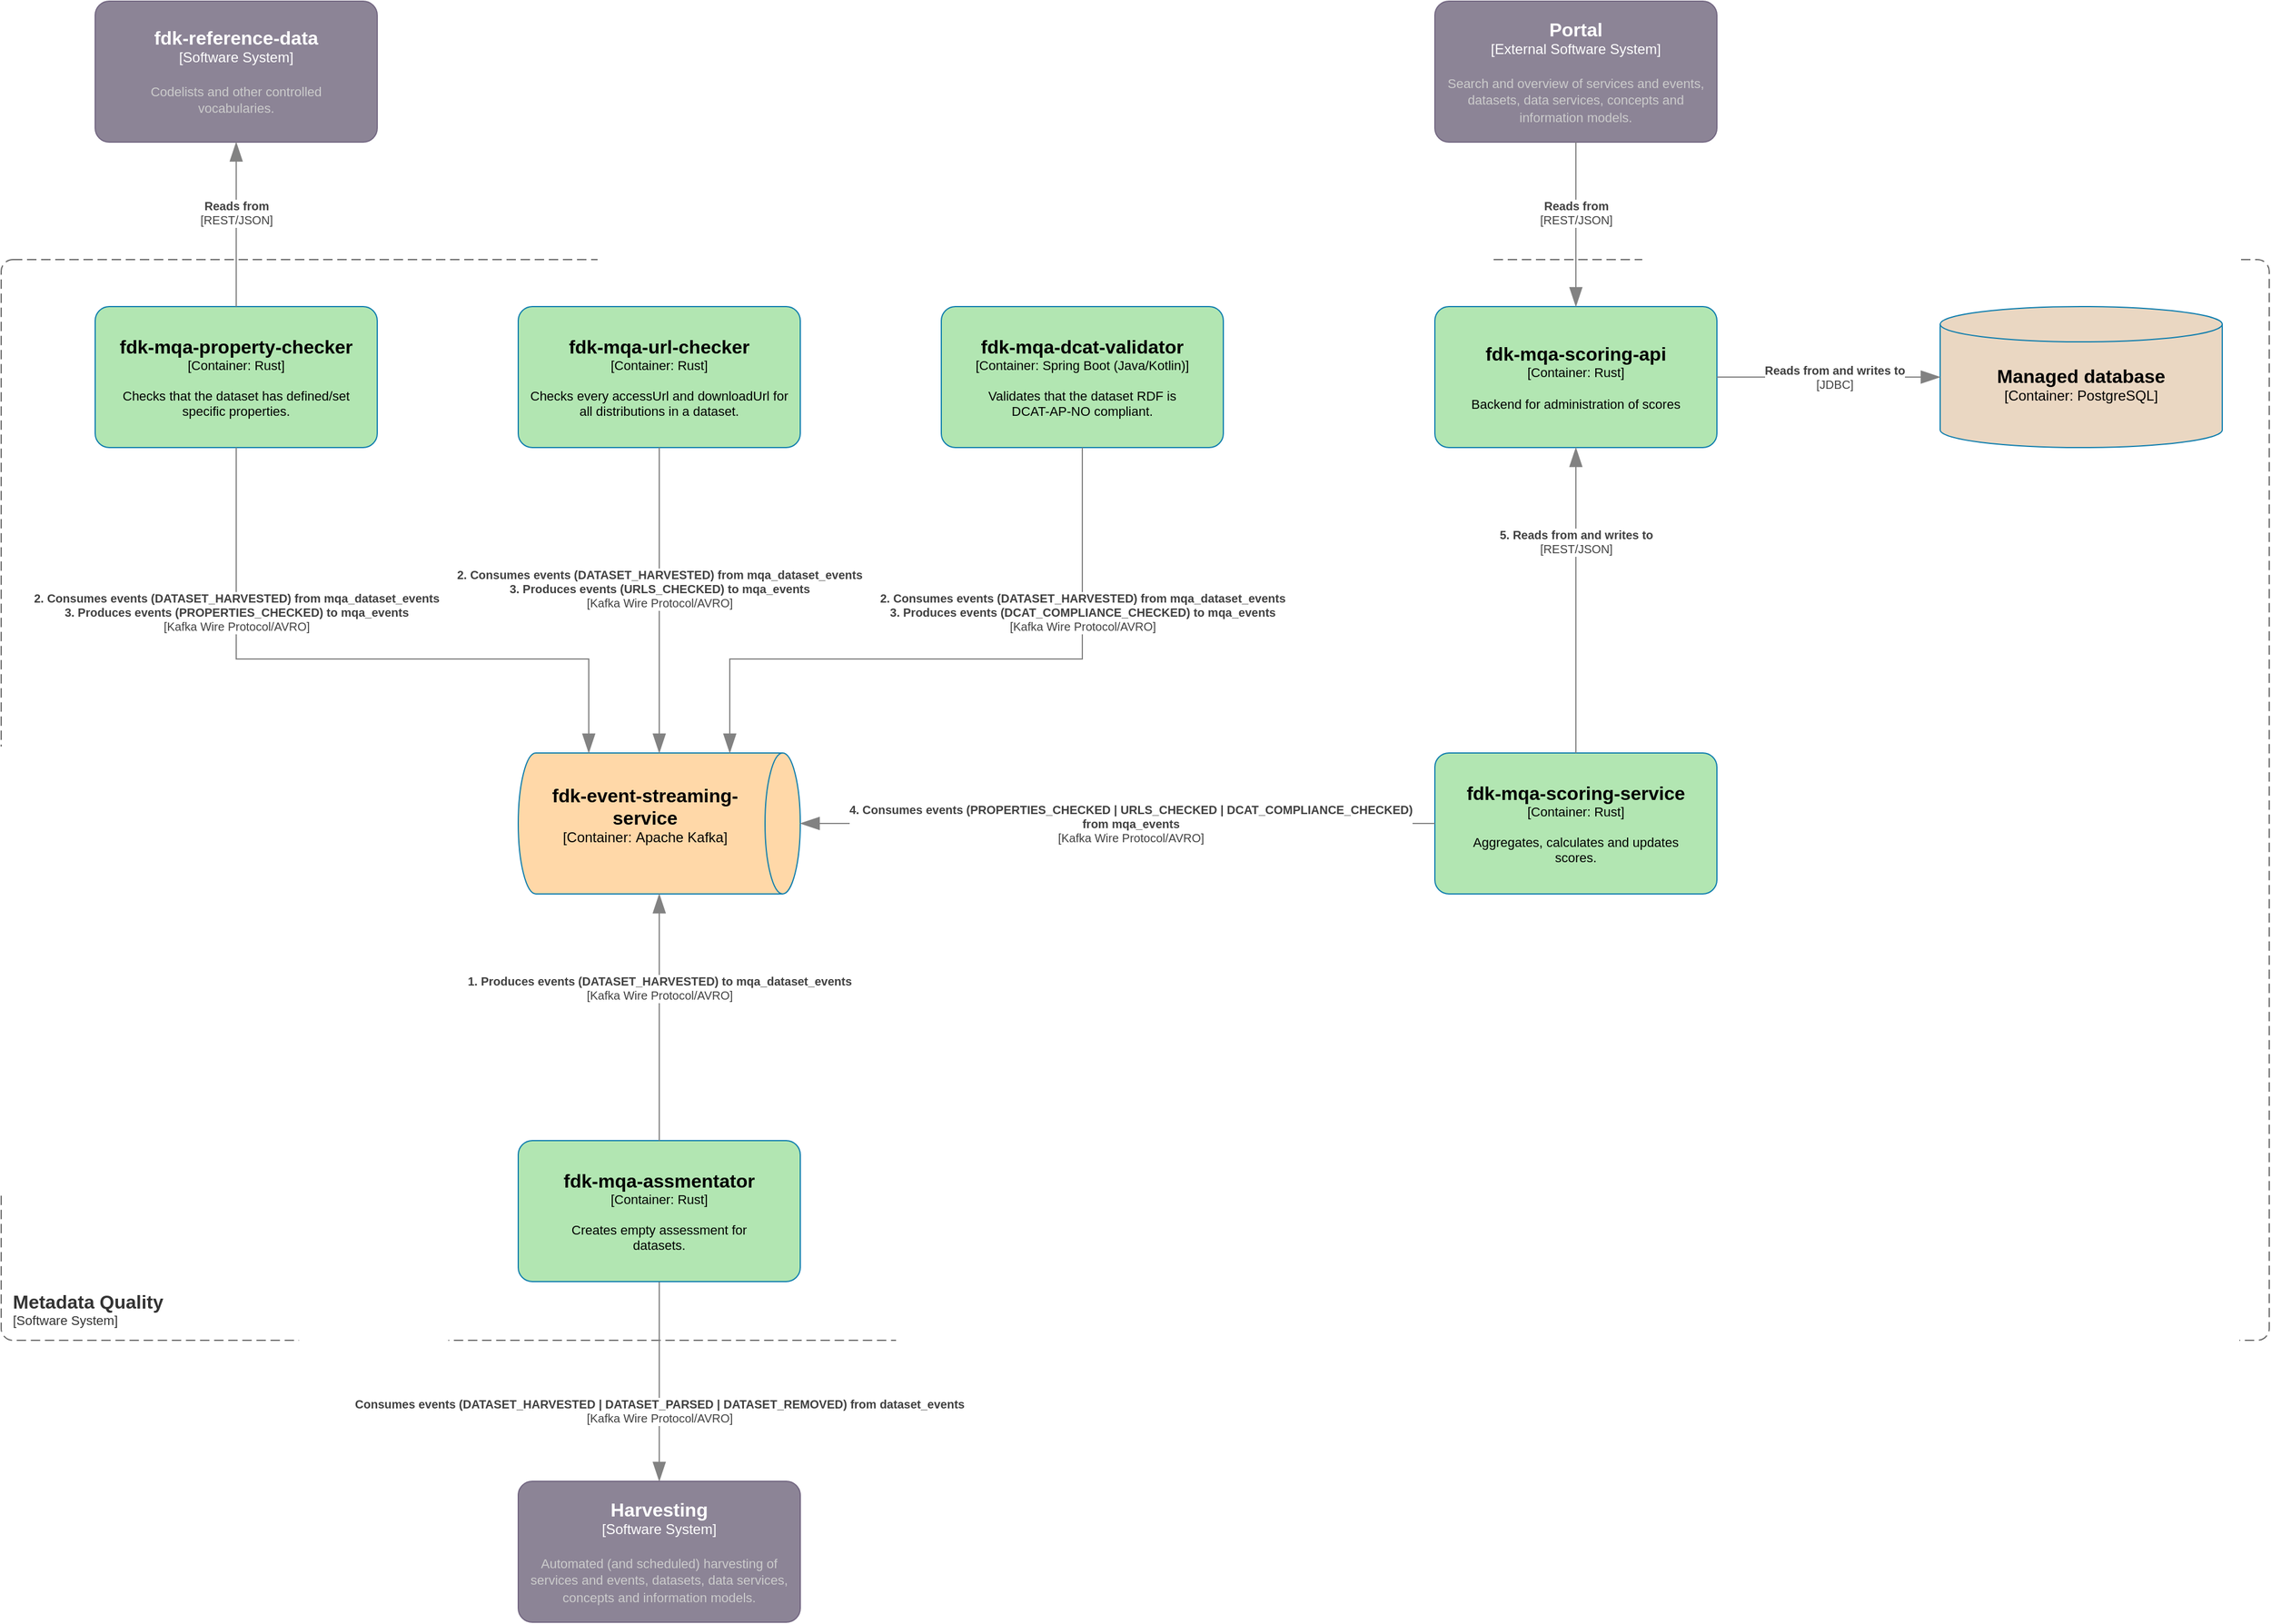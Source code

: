 <mxfile version="25.0.2">
  <diagram name="Page-1" id="CHSYY_IPw7a2U_cXjG4j">
    <mxGraphModel dx="1247" dy="3496" grid="1" gridSize="10" guides="1" tooltips="1" connect="1" arrows="1" fold="1" page="1" pageScale="1" pageWidth="827" pageHeight="1169" math="0" shadow="0">
      <root>
        <mxCell id="0" />
        <mxCell id="1" parent="0" />
        <object placeholders="1" c4Name="Metadata Quality" c4Type="SystemScopeBoundary" c4Application="Software System" label="&lt;font style=&quot;font-size: 16px&quot;&gt;&lt;b&gt;&lt;div style=&quot;text-align: left&quot;&gt;%c4Name%&lt;/div&gt;&lt;/b&gt;&lt;/font&gt;&lt;div style=&quot;text-align: left&quot;&gt;[%c4Application%]&lt;/div&gt;" id="zUsKD4K7rriTjfUqck5X-15">
          <mxCell style="rounded=1;fontSize=11;whiteSpace=wrap;html=1;dashed=1;arcSize=20;fillColor=none;strokeColor=#666666;fontColor=#333333;labelBackgroundColor=none;align=left;verticalAlign=bottom;labelBorderColor=none;spacingTop=0;spacing=10;dashPattern=8 4;metaEdit=1;rotatable=0;perimeter=rectanglePerimeter;noLabel=0;labelPadding=0;allowArrows=0;connectable=0;expand=0;recursiveResize=0;editable=1;pointerEvents=0;absoluteArcSize=1;points=[[0.25,0,0],[0.5,0,0],[0.75,0,0],[1,0.25,0],[1,0.5,0],[1,0.75,0],[0.75,1,0],[0.5,1,0],[0.25,1,0],[0,0.75,0],[0,0.5,0],[0,0.25,0]];" parent="1" vertex="1">
            <mxGeometry x="1100" y="-1760" width="1930" height="920" as="geometry" />
          </mxCell>
        </object>
        <object placeholders="1" c4Type="Relationship" c4Technology="Kafka Wire Protocol/AVRO" c4Description="Consumes events (DATASET_HARVESTED | DATASET_PARSED | DATASET_REMOVED) from dataset_events" label="&lt;div style=&quot;text-align: left&quot;&gt;&lt;div style=&quot;text-align: center&quot;&gt;&lt;b&gt;%c4Description%&lt;/b&gt;&lt;/div&gt;&lt;div style=&quot;text-align: center&quot;&gt;[%c4Technology%]&lt;/div&gt;&lt;/div&gt;" id="XxImVjkveBySnBUIPTH4-18">
          <mxCell style="endArrow=blockThin;html=1;fontSize=10;fontColor=#404040;strokeWidth=1;endFill=1;strokeColor=#828282;elbow=vertical;metaEdit=1;endSize=14;startSize=14;jumpStyle=arc;jumpSize=16;rounded=0;edgeStyle=orthogonalEdgeStyle;exitX=0.5;exitY=1;exitDx=0;exitDy=0;exitPerimeter=0;entryX=0.5;entryY=0;entryDx=0;entryDy=0;entryPerimeter=0;" parent="1" source="p7JK2u9Tp6FGzR-S2-2a-5" target="sZRFwcGclXvXQx350i3U-1" edge="1">
            <mxGeometry x="0.294" width="240" relative="1" as="geometry">
              <mxPoint x="2170" y="-1430" as="sourcePoint" />
              <mxPoint x="1720" y="-630" as="targetPoint" />
              <mxPoint as="offset" />
              <Array as="points">
                <mxPoint x="1660" y="-810" />
                <mxPoint x="1660" y="-810" />
              </Array>
            </mxGeometry>
          </mxCell>
        </object>
        <object placeholders="1" c4Name="Managed database" c4Type="Container" c4Technology="PostgreSQL" c4Description="" label="&lt;font style=&quot;font-size: 16px&quot;&gt;&lt;b&gt;%c4Name%&lt;/b&gt;&lt;/font&gt;&lt;div&gt;[%c4Type%:&amp;nbsp;%c4Technology%]&lt;/div&gt;&lt;br&gt;&lt;div&gt;&lt;font style=&quot;font-size: 11px&quot;&gt;&lt;font&gt;%c4Description%&lt;/font&gt;&lt;/font&gt;&lt;/div&gt;" id="p7JK2u9Tp6FGzR-S2-2a-3">
          <mxCell style="shape=cylinder3;size=15;whiteSpace=wrap;html=1;boundedLbl=1;rounded=0;labelBackgroundColor=none;fillColor=#EAD7C2;fontSize=12;fontColor=#000000;align=center;strokeColor=#0E7DAD;metaEdit=1;points=[[0.5,0,0],[1,0.25,0],[1,0.5,0],[1,0.75,0],[0.5,1,0],[0,0.75,0],[0,0.5,0],[0,0.25,0]];resizable=0;" parent="1" vertex="1">
            <mxGeometry x="2750" y="-1720" width="240" height="120" as="geometry" />
          </mxCell>
        </object>
        <object placeholders="1" c4Name="fdk-mqa-assmentator" c4Type="Container" c4Technology="Rust" c4Description="Creates empty assessment for &#xa;datasets." label="&lt;font style=&quot;font-size: 16px&quot;&gt;&lt;b&gt;%c4Name%&lt;/b&gt;&lt;/font&gt;&lt;div&gt;[%c4Type%: %c4Technology%]&lt;/div&gt;&lt;br&gt;&lt;div&gt;&lt;font style=&quot;font-size: 11px&quot;&gt;&lt;font&gt;%c4Description%&lt;/font&gt;&lt;/font&gt;&lt;/div&gt;" link="https://github.com/Informasjonsforvaltning/fdk-mqa-assmentator" id="p7JK2u9Tp6FGzR-S2-2a-5">
          <mxCell style="rounded=1;whiteSpace=wrap;html=1;fontSize=11;labelBackgroundColor=none;fillColor=#B2E6B2;fontColor=#000000;align=center;arcSize=10;strokeColor=#0E7DAD;metaEdit=1;resizable=0;points=[[0.25,0,0],[0.5,0,0],[0.75,0,0],[1,0.25,0],[1,0.5,0],[1,0.75,0],[0.75,1,0],[0.5,1,0],[0.25,1,0],[0,0.75,0],[0,0.5,0],[0,0.25,0]];" parent="1" vertex="1">
            <mxGeometry x="1540" y="-1010" width="240" height="120" as="geometry" />
          </mxCell>
        </object>
        <object placeholders="1" c4Name="Harvesting" c4Type="Software System" c4Description="Automated (and scheduled) harvesting of &#xa;services and events, datasets, data services,&#xa;concepts and information models." label="&lt;font style=&quot;font-size: 16px&quot;&gt;&lt;b&gt;%c4Name%&lt;/b&gt;&lt;/font&gt;&lt;div&gt;[%c4Type%]&lt;/div&gt;&lt;br&gt;&lt;div&gt;&lt;font style=&quot;font-size: 11px&quot;&gt;&lt;font color=&quot;#cccccc&quot;&gt;%c4Description%&lt;/font&gt;&lt;/div&gt;" id="sZRFwcGclXvXQx350i3U-1">
          <mxCell style="rounded=1;whiteSpace=wrap;html=1;labelBackgroundColor=none;fillColor=#8C8496;fontColor=#ffffff;align=center;arcSize=10;strokeColor=#736782;metaEdit=1;resizable=0;points=[[0.25,0,0],[0.5,0,0],[0.75,0,0],[1,0.25,0],[1,0.5,0],[1,0.75,0],[0.75,1,0],[0.5,1,0],[0.25,1,0],[0,0.75,0],[0,0.5,0],[0,0.25,0]];" parent="1" vertex="1">
            <mxGeometry x="1540" y="-720" width="240" height="120" as="geometry" />
          </mxCell>
        </object>
        <object placeholders="1" c4Name="Portal" c4Type="External Software System" c4Description="Search and overview of services and events,&#xa;datasets, data services, concepts and &#xa;information models." label="&lt;font style=&quot;font-size: 16px&quot;&gt;&lt;b&gt;%c4Name%&lt;/b&gt;&lt;/font&gt;&lt;div&gt;[%c4Type%]&lt;/div&gt;&lt;br&gt;&lt;div&gt;&lt;font style=&quot;font-size: 11px&quot;&gt;&lt;font color=&quot;#cccccc&quot;&gt;%c4Description%&lt;/font&gt;&lt;/div&gt;" id="0VbI7XDt74ToBY21drkK-1">
          <mxCell style="rounded=1;whiteSpace=wrap;html=1;labelBackgroundColor=none;fillColor=#8C8496;fontColor=#ffffff;align=center;arcSize=10;strokeColor=#736782;metaEdit=1;resizable=0;points=[[0.25,0,0],[0.5,0,0],[0.75,0,0],[1,0.25,0],[1,0.5,0],[1,0.75,0],[0.75,1,0],[0.5,1,0],[0.25,1,0],[0,0.75,0],[0,0.5,0],[0,0.25,0]];" parent="1" vertex="1">
            <mxGeometry x="2320" y="-1980" width="240" height="120" as="geometry" />
          </mxCell>
        </object>
        <object placeholders="1" c4Name="fdk-event-streaming-service" c4Type="Container" c4Technology="Apache Kafka" c4Description="" label="&lt;font style=&quot;font-size: 16px&quot;&gt;&lt;b&gt;%c4Name%&lt;/b&gt;&lt;/font&gt;&lt;div&gt;[%c4Type%:&amp;nbsp;%c4Technology%]&lt;/div&gt;&lt;br&gt;&lt;div&gt;&lt;font style=&quot;font-size: 11px&quot;&gt;&lt;font&gt;%c4Description%&lt;/font&gt;&lt;/font&gt;&lt;/div&gt;" link="https://github.com/Informasjonsforvaltning/fdk-event-streaming-service" id="0VbI7XDt74ToBY21drkK-2">
          <mxCell style="shape=cylinder3;size=15;direction=south;whiteSpace=wrap;html=1;boundedLbl=1;rounded=0;labelBackgroundColor=none;fillColor=#FFD8A8;fontSize=12;fontColor=#000000;align=center;strokeColor=#0E7DAD;metaEdit=1;points=[[0.5,0,0],[1,0.25,0],[1,0.5,0],[1,0.75,0],[0.5,1,0],[0,0.75,0],[0,0.5,0],[0,0.25,0]];resizable=0;" parent="1" vertex="1">
            <mxGeometry x="1540" y="-1340" width="240" height="120" as="geometry" />
          </mxCell>
        </object>
        <object placeholders="1" c4Type="Relationship" c4Technology="Kafka Wire Protocol/AVRO" c4Description="1. Produces events (DATASET_HARVESTED) to mqa_dataset_events" label="&lt;div style=&quot;text-align: left&quot;&gt;&lt;div style=&quot;text-align: center&quot;&gt;&lt;b&gt;%c4Description%&lt;/b&gt;&lt;/div&gt;&lt;div style=&quot;text-align: center&quot;&gt;[%c4Technology%]&lt;/div&gt;&lt;/div&gt;" id="0VbI7XDt74ToBY21drkK-3">
          <mxCell style="endArrow=blockThin;html=1;fontSize=10;fontColor=#404040;strokeWidth=1;endFill=1;strokeColor=#828282;elbow=vertical;metaEdit=1;endSize=14;startSize=14;jumpStyle=arc;jumpSize=16;rounded=0;edgeStyle=orthogonalEdgeStyle;exitX=0.5;exitY=0;exitDx=0;exitDy=0;exitPerimeter=0;entryX=1;entryY=0.5;entryDx=0;entryDy=0;entryPerimeter=0;" parent="1" source="p7JK2u9Tp6FGzR-S2-2a-5" target="0VbI7XDt74ToBY21drkK-2" edge="1">
            <mxGeometry x="0.238" width="240" relative="1" as="geometry">
              <mxPoint x="1670" y="-880" as="sourcePoint" />
              <mxPoint x="1670" y="-634" as="targetPoint" />
              <mxPoint as="offset" />
              <Array as="points">
                <mxPoint x="1660" y="-1120" />
                <mxPoint x="1660" y="-1120" />
              </Array>
            </mxGeometry>
          </mxCell>
        </object>
        <object placeholders="1" c4Name="fdk-mqa-property-checker" c4Type="Container" c4Technology="Rust" c4Description="Checks that the dataset has defined/set &#xa;specific properties." label="&lt;font style=&quot;font-size: 16px&quot;&gt;&lt;b&gt;%c4Name%&lt;/b&gt;&lt;/font&gt;&lt;div&gt;[%c4Type%: %c4Technology%]&lt;/div&gt;&lt;br&gt;&lt;div&gt;&lt;font style=&quot;font-size: 11px&quot;&gt;&lt;font&gt;%c4Description%&lt;/font&gt;&lt;/font&gt;&lt;/div&gt;" link="https://github.com/Informasjonsforvaltning/fdk-mqa-property-checker" id="0VbI7XDt74ToBY21drkK-4">
          <mxCell style="rounded=1;whiteSpace=wrap;html=1;fontSize=11;labelBackgroundColor=none;fillColor=#B2E6B2;fontColor=#000000;align=center;arcSize=10;strokeColor=#0E7DAD;metaEdit=1;resizable=0;points=[[0.25,0,0],[0.5,0,0],[0.75,0,0],[1,0.25,0],[1,0.5,0],[1,0.75,0],[0.75,1,0],[0.5,1,0],[0.25,1,0],[0,0.75,0],[0,0.5,0],[0,0.25,0]];" parent="1" vertex="1">
            <mxGeometry x="1180" y="-1720" width="240" height="120" as="geometry" />
          </mxCell>
        </object>
        <object placeholders="1" c4Name="fdk-mqa-url-checker" c4Type="Container" c4Technology="Rust" c4Description="Checks every accessUrl and downloadUrl for &#xa;all distributions in a dataset." label="&lt;font style=&quot;font-size: 16px&quot;&gt;&lt;b&gt;%c4Name%&lt;/b&gt;&lt;/font&gt;&lt;div&gt;[%c4Type%: %c4Technology%]&lt;/div&gt;&lt;br&gt;&lt;div&gt;&lt;font style=&quot;font-size: 11px&quot;&gt;&lt;font&gt;%c4Description%&lt;/font&gt;&lt;/font&gt;&lt;/div&gt;" link="https://github.com/Informasjonsforvaltning/fdk-mqa-url-checker" id="0VbI7XDt74ToBY21drkK-5">
          <mxCell style="rounded=1;whiteSpace=wrap;html=1;fontSize=11;labelBackgroundColor=none;fillColor=#B2E6B2;fontColor=#000000;align=center;arcSize=10;strokeColor=#0E7DAD;metaEdit=1;resizable=0;points=[[0.25,0,0],[0.5,0,0],[0.75,0,0],[1,0.25,0],[1,0.5,0],[1,0.75,0],[0.75,1,0],[0.5,1,0],[0.25,1,0],[0,0.75,0],[0,0.5,0],[0,0.25,0]];" parent="1" vertex="1">
            <mxGeometry x="1540" y="-1720" width="240" height="120" as="geometry" />
          </mxCell>
        </object>
        <object placeholders="1" c4Name="fdk-mqa-dcat-validator" c4Type="Container" c4Technology="Spring Boot (Java/Kotlin)" c4Description="Validates that the dataset RDF is &#xa;DCAT-AP-NO compliant." label="&lt;font style=&quot;font-size: 16px&quot;&gt;&lt;b&gt;%c4Name%&lt;/b&gt;&lt;/font&gt;&lt;div&gt;[%c4Type%: %c4Technology%]&lt;/div&gt;&lt;br&gt;&lt;div&gt;&lt;font style=&quot;font-size: 11px&quot;&gt;&lt;font&gt;%c4Description%&lt;/font&gt;&lt;/font&gt;&lt;/div&gt;" link="https://github.com/Informasjonsforvaltning/fdk-mqa-dcat-validator" id="0VbI7XDt74ToBY21drkK-6">
          <mxCell style="rounded=1;whiteSpace=wrap;html=1;fontSize=11;labelBackgroundColor=none;fillColor=#B2E6B2;fontColor=#000000;align=center;arcSize=10;strokeColor=#0E7DAD;metaEdit=1;resizable=0;points=[[0.25,0,0],[0.5,0,0],[0.75,0,0],[1,0.25,0],[1,0.5,0],[1,0.75,0],[0.75,1,0],[0.5,1,0],[0.25,1,0],[0,0.75,0],[0,0.5,0],[0,0.25,0]];" parent="1" vertex="1">
            <mxGeometry x="1900" y="-1720" width="240" height="120" as="geometry" />
          </mxCell>
        </object>
        <object placeholders="1" c4Type="Relationship" c4Technology="Kafka Wire Protocol/AVRO" c4Description="2. Consumes events (DATASET_HARVESTED) from mqa_dataset_events&#xa;3. Produces events (URLS_CHECKED) to mqa_events" label="&lt;div style=&quot;text-align: left&quot;&gt;&lt;div style=&quot;text-align: center&quot;&gt;&lt;b&gt;%c4Description%&lt;/b&gt;&lt;/div&gt;&lt;div style=&quot;text-align: center&quot;&gt;[%c4Technology%]&lt;/div&gt;&lt;/div&gt;" id="0VbI7XDt74ToBY21drkK-7">
          <mxCell style="endArrow=blockThin;html=1;fontSize=10;fontColor=#404040;strokeWidth=1;endFill=1;strokeColor=#828282;elbow=vertical;metaEdit=1;endSize=14;startSize=14;jumpStyle=arc;jumpSize=16;rounded=0;edgeStyle=orthogonalEdgeStyle;exitX=0.5;exitY=1;exitDx=0;exitDy=0;exitPerimeter=0;entryX=0;entryY=0.5;entryDx=0;entryDy=0;entryPerimeter=0;" parent="1" source="0VbI7XDt74ToBY21drkK-5" target="0VbI7XDt74ToBY21drkK-2" edge="1">
            <mxGeometry x="-0.077" width="240" relative="1" as="geometry">
              <mxPoint x="1420" y="-1350" as="sourcePoint" />
              <mxPoint x="1420" y="-1104" as="targetPoint" />
              <mxPoint as="offset" />
              <Array as="points">
                <mxPoint x="1660" y="-1460" />
                <mxPoint x="1660" y="-1460" />
              </Array>
            </mxGeometry>
          </mxCell>
        </object>
        <object placeholders="1" c4Type="Relationship" c4Technology="Kafka Wire Protocol/AVRO" c4Description="2. Consumes events (DATASET_HARVESTED) from mqa_dataset_events&#xa;3. Produces events (PROPERTIES_CHECKED) to mqa_events" label="&lt;div style=&quot;text-align: left&quot;&gt;&lt;div style=&quot;text-align: center&quot;&gt;&lt;b&gt;%c4Description%&lt;/b&gt;&lt;/div&gt;&lt;div style=&quot;text-align: center&quot;&gt;[%c4Technology%]&lt;/div&gt;&lt;/div&gt;" id="0VbI7XDt74ToBY21drkK-10">
          <mxCell style="endArrow=blockThin;html=1;fontSize=10;fontColor=#404040;strokeWidth=1;endFill=1;strokeColor=#828282;elbow=vertical;metaEdit=1;endSize=14;startSize=14;jumpStyle=arc;jumpSize=16;rounded=0;edgeStyle=orthogonalEdgeStyle;exitX=0.5;exitY=1;exitDx=0;exitDy=0;exitPerimeter=0;entryX=0;entryY=0.75;entryDx=0;entryDy=0;entryPerimeter=0;" parent="1" source="0VbI7XDt74ToBY21drkK-4" target="0VbI7XDt74ToBY21drkK-2" edge="1">
            <mxGeometry x="-0.5" width="240" relative="1" as="geometry">
              <mxPoint x="1670" y="-1550" as="sourcePoint" />
              <mxPoint x="1670" y="-1330" as="targetPoint" />
              <mxPoint as="offset" />
              <Array as="points">
                <mxPoint x="1300" y="-1420" />
                <mxPoint x="1600" y="-1420" />
              </Array>
            </mxGeometry>
          </mxCell>
        </object>
        <object placeholders="1" c4Type="Relationship" c4Technology="Kafka Wire Protocol/AVRO" c4Description="2. Consumes events (DATASET_HARVESTED) from mqa_dataset_events&#xa;3. Produces events (DCAT_COMPLIANCE_CHECKED) to mqa_events" label="&lt;div style=&quot;text-align: left&quot;&gt;&lt;div style=&quot;text-align: center&quot;&gt;&lt;b&gt;%c4Description%&lt;/b&gt;&lt;/div&gt;&lt;div style=&quot;text-align: center&quot;&gt;[%c4Technology%]&lt;/div&gt;&lt;/div&gt;" id="0VbI7XDt74ToBY21drkK-11">
          <mxCell style="endArrow=blockThin;html=1;fontSize=10;fontColor=#404040;strokeWidth=1;endFill=1;strokeColor=#828282;elbow=vertical;metaEdit=1;endSize=14;startSize=14;jumpStyle=arc;jumpSize=16;rounded=0;edgeStyle=orthogonalEdgeStyle;exitX=0.5;exitY=1;exitDx=0;exitDy=0;exitPerimeter=0;entryX=0;entryY=0.25;entryDx=0;entryDy=0;entryPerimeter=0;" parent="1" source="0VbI7XDt74ToBY21drkK-6" target="0VbI7XDt74ToBY21drkK-2" edge="1">
            <mxGeometry x="-0.5" width="240" relative="1" as="geometry">
              <mxPoint x="1670" y="-1550" as="sourcePoint" />
              <mxPoint x="1670" y="-1330" as="targetPoint" />
              <mxPoint as="offset" />
              <Array as="points">
                <mxPoint x="2020" y="-1420" />
                <mxPoint x="1720" y="-1420" />
              </Array>
            </mxGeometry>
          </mxCell>
        </object>
        <object placeholders="1" c4Name="fdk-mqa-scoring-service" c4Type="Container" c4Technology="Rust" c4Description="Aggregates, calculates and updates&#xa;scores." label="&lt;font style=&quot;font-size: 16px&quot;&gt;&lt;b&gt;%c4Name%&lt;/b&gt;&lt;/font&gt;&lt;div&gt;[%c4Type%: %c4Technology%]&lt;/div&gt;&lt;br&gt;&lt;div&gt;&lt;font style=&quot;font-size: 11px&quot;&gt;&lt;font&gt;%c4Description%&lt;/font&gt;&lt;/font&gt;&lt;/div&gt;" link="https://github.com/Informasjonsforvaltning/fdk-mqa-scoring-service" id="0VbI7XDt74ToBY21drkK-12">
          <mxCell style="rounded=1;whiteSpace=wrap;html=1;fontSize=11;labelBackgroundColor=none;fillColor=#B2E6B2;fontColor=#000000;align=center;arcSize=10;strokeColor=#0E7DAD;metaEdit=1;resizable=0;points=[[0.25,0,0],[0.5,0,0],[0.75,0,0],[1,0.25,0],[1,0.5,0],[1,0.75,0],[0.75,1,0],[0.5,1,0],[0.25,1,0],[0,0.75,0],[0,0.5,0],[0,0.25,0]];" parent="1" vertex="1">
            <mxGeometry x="2320" y="-1340" width="240" height="120" as="geometry" />
          </mxCell>
        </object>
        <object placeholders="1" c4Type="Relationship" c4Technology="Kafka Wire Protocol/AVRO" c4Description="4. Consumes events (PROPERTIES_CHECKED | URLS_CHECKED | DCAT_COMPLIANCE_CHECKED)&#xa;from mqa_events" label="&lt;div style=&quot;text-align: left&quot;&gt;&lt;div style=&quot;text-align: center&quot;&gt;&lt;b&gt;%c4Description%&lt;/b&gt;&lt;/div&gt;&lt;div style=&quot;text-align: center&quot;&gt;[%c4Technology%]&lt;/div&gt;&lt;/div&gt;" id="0VbI7XDt74ToBY21drkK-13">
          <mxCell style="endArrow=blockThin;html=1;fontSize=10;fontColor=#404040;strokeWidth=1;endFill=1;strokeColor=#828282;elbow=vertical;metaEdit=1;endSize=14;startSize=14;jumpStyle=arc;jumpSize=16;rounded=0;edgeStyle=orthogonalEdgeStyle;exitX=0;exitY=0.5;exitDx=0;exitDy=0;exitPerimeter=0;entryX=0.5;entryY=0;entryDx=0;entryDy=0;entryPerimeter=0;" parent="1" source="0VbI7XDt74ToBY21drkK-12" target="0VbI7XDt74ToBY21drkK-2" edge="1">
            <mxGeometry x="-0.038" width="240" relative="1" as="geometry">
              <mxPoint x="2030" y="-1550" as="sourcePoint" />
              <mxPoint x="1790" y="-1270" as="targetPoint" />
              <mxPoint as="offset" />
              <Array as="points">
                <mxPoint x="2210" y="-1280" />
                <mxPoint x="2210" y="-1280" />
              </Array>
            </mxGeometry>
          </mxCell>
        </object>
        <object placeholders="1" c4Name="fdk-mqa-scoring-api" c4Type="Container" c4Technology="Rust" c4Description="Backend for administration of scores" label="&lt;font style=&quot;font-size: 16px&quot;&gt;&lt;b&gt;%c4Name%&lt;/b&gt;&lt;/font&gt;&lt;div&gt;[%c4Type%: %c4Technology%]&lt;/div&gt;&lt;br&gt;&lt;div&gt;&lt;font style=&quot;font-size: 11px&quot;&gt;&lt;font&gt;%c4Description%&lt;/font&gt;&lt;/font&gt;&lt;/div&gt;" link="https://github.com/Informasjonsforvaltning/fdk-mqa-scoring-api" id="0VbI7XDt74ToBY21drkK-14">
          <mxCell style="rounded=1;whiteSpace=wrap;html=1;fontSize=11;labelBackgroundColor=none;fillColor=#B2E6B2;fontColor=#000000;align=center;arcSize=10;strokeColor=#0E7DAD;metaEdit=1;resizable=0;points=[[0.25,0,0],[0.5,0,0],[0.75,0,0],[1,0.25,0],[1,0.5,0],[1,0.75,0],[0.75,1,0],[0.5,1,0],[0.25,1,0],[0,0.75,0],[0,0.5,0],[0,0.25,0]];" parent="1" vertex="1">
            <mxGeometry x="2320" y="-1720" width="240" height="120" as="geometry" />
          </mxCell>
        </object>
        <object placeholders="1" c4Type="Relationship" c4Technology="REST/JSON" c4Description="5. Reads from and writes to" label="&lt;div style=&quot;text-align: left&quot;&gt;&lt;div style=&quot;text-align: center&quot;&gt;&lt;b&gt;%c4Description%&lt;/b&gt;&lt;/div&gt;&lt;div style=&quot;text-align: center&quot;&gt;[%c4Technology%]&lt;/div&gt;&lt;/div&gt;" id="0VbI7XDt74ToBY21drkK-15">
          <mxCell style="endArrow=blockThin;html=1;fontSize=10;fontColor=#404040;strokeWidth=1;endFill=1;strokeColor=#828282;elbow=vertical;metaEdit=1;endSize=14;startSize=14;jumpStyle=arc;jumpSize=16;rounded=0;edgeStyle=orthogonalEdgeStyle;exitX=0.5;exitY=0;exitDx=0;exitDy=0;exitPerimeter=0;entryX=0.5;entryY=1;entryDx=0;entryDy=0;entryPerimeter=0;" parent="1" source="0VbI7XDt74ToBY21drkK-12" target="0VbI7XDt74ToBY21drkK-14" edge="1">
            <mxGeometry x="0.385" width="240" relative="1" as="geometry">
              <mxPoint x="2320" y="-1680" as="sourcePoint" />
              <mxPoint x="2560" y="-1680" as="targetPoint" />
              <mxPoint as="offset" />
            </mxGeometry>
          </mxCell>
        </object>
        <object placeholders="1" c4Type="Relationship" c4Technology="REST/JSON" c4Description="Reads from" label="&lt;div style=&quot;text-align: left&quot;&gt;&lt;div style=&quot;text-align: center&quot;&gt;&lt;b&gt;%c4Description%&lt;/b&gt;&lt;/div&gt;&lt;div style=&quot;text-align: center&quot;&gt;[%c4Technology%]&lt;/div&gt;&lt;/div&gt;" id="0VbI7XDt74ToBY21drkK-16">
          <mxCell style="endArrow=blockThin;html=1;fontSize=10;fontColor=#404040;strokeWidth=1;endFill=1;strokeColor=#828282;elbow=vertical;metaEdit=1;endSize=14;startSize=14;jumpStyle=arc;jumpSize=16;rounded=0;edgeStyle=orthogonalEdgeStyle;exitX=0.5;exitY=1;exitDx=0;exitDy=0;exitPerimeter=0;entryX=0.5;entryY=0;entryDx=0;entryDy=0;entryPerimeter=0;" parent="1" source="0VbI7XDt74ToBY21drkK-1" target="0VbI7XDt74ToBY21drkK-14" edge="1">
            <mxGeometry x="-0.143" width="240" relative="1" as="geometry">
              <mxPoint x="2420" y="-1520" as="sourcePoint" />
              <mxPoint x="2420" y="-1743" as="targetPoint" />
              <mxPoint as="offset" />
            </mxGeometry>
          </mxCell>
        </object>
        <object placeholders="1" c4Type="Relationship" c4Technology="JDBC" c4Description="Reads from and writes to" label="&lt;div style=&quot;text-align: left&quot;&gt;&lt;div style=&quot;text-align: center&quot;&gt;&lt;b&gt;%c4Description%&lt;/b&gt;&lt;/div&gt;&lt;div style=&quot;text-align: center&quot;&gt;[%c4Technology%]&lt;/div&gt;&lt;/div&gt;" id="0VbI7XDt74ToBY21drkK-17">
          <mxCell style="endArrow=blockThin;html=1;fontSize=10;fontColor=#404040;strokeWidth=1;endFill=1;strokeColor=#828282;elbow=vertical;metaEdit=1;endSize=14;startSize=14;jumpStyle=arc;jumpSize=16;rounded=0;edgeStyle=orthogonalEdgeStyle;exitX=1;exitY=0.5;exitDx=0;exitDy=0;exitPerimeter=0;entryX=0;entryY=0.5;entryDx=0;entryDy=0;entryPerimeter=0;" parent="1" source="0VbI7XDt74ToBY21drkK-14" target="p7JK2u9Tp6FGzR-S2-2a-3" edge="1">
            <mxGeometry x="0.053" width="240" relative="1" as="geometry">
              <mxPoint x="2250" y="-1660" as="sourcePoint" />
              <mxPoint x="2790" y="-1500" as="targetPoint" />
              <Array as="points">
                <mxPoint x="2730" y="-1660" />
                <mxPoint x="2730" y="-1660" />
              </Array>
              <mxPoint as="offset" />
            </mxGeometry>
          </mxCell>
        </object>
        <object placeholders="1" c4Name="fdk-reference-data" c4Type="Software System" c4Description="Codelists and other controlled&#xa;vocabularies." label="&lt;font style=&quot;font-size: 16px&quot;&gt;&lt;b&gt;%c4Name%&lt;/b&gt;&lt;/font&gt;&lt;div&gt;[%c4Type%]&lt;/div&gt;&lt;br&gt;&lt;div&gt;&lt;font style=&quot;font-size: 11px&quot;&gt;&lt;font color=&quot;#cccccc&quot;&gt;%c4Description%&lt;/font&gt;&lt;/div&gt;" link="https://github.com/Informasjonsforvaltning/fdk-reference-data" id="oWFSziJNero8qlodud1g-2">
          <mxCell style="rounded=1;whiteSpace=wrap;html=1;labelBackgroundColor=none;fillColor=#8C8496;fontColor=#ffffff;align=center;arcSize=10;strokeColor=#736782;metaEdit=1;resizable=0;points=[[0.25,0,0],[0.5,0,0],[0.75,0,0],[1,0.25,0],[1,0.5,0],[1,0.75,0],[0.75,1,0],[0.5,1,0],[0.25,1,0],[0,0.75,0],[0,0.5,0],[0,0.25,0]];" parent="1" vertex="1">
            <mxGeometry x="1180" y="-1980" width="240" height="120" as="geometry" />
          </mxCell>
        </object>
        <object placeholders="1" c4Type="Relationship" c4Technology="REST/JSON" c4Description="Reads from" label="&lt;div style=&quot;text-align: left&quot;&gt;&lt;div style=&quot;text-align: center&quot;&gt;&lt;b&gt;%c4Description%&lt;/b&gt;&lt;/div&gt;&lt;div style=&quot;text-align: center&quot;&gt;[%c4Technology%]&lt;/div&gt;&lt;/div&gt;" id="oWFSziJNero8qlodud1g-3">
          <mxCell style="endArrow=blockThin;html=1;fontSize=10;fontColor=#404040;strokeWidth=1;endFill=1;strokeColor=#828282;elbow=vertical;metaEdit=1;endSize=14;startSize=14;jumpStyle=arc;jumpSize=16;rounded=0;edgeStyle=orthogonalEdgeStyle;exitX=0.5;exitY=0;exitDx=0;exitDy=0;exitPerimeter=0;entryX=0.5;entryY=1;entryDx=0;entryDy=0;entryPerimeter=0;" parent="1" source="0VbI7XDt74ToBY21drkK-4" target="oWFSziJNero8qlodud1g-2" edge="1">
            <mxGeometry x="0.143" width="240" relative="1" as="geometry">
              <mxPoint x="2450" y="-1850" as="sourcePoint" />
              <mxPoint x="2450" y="-1710" as="targetPoint" />
              <mxPoint as="offset" />
            </mxGeometry>
          </mxCell>
        </object>
      </root>
    </mxGraphModel>
  </diagram>
</mxfile>
